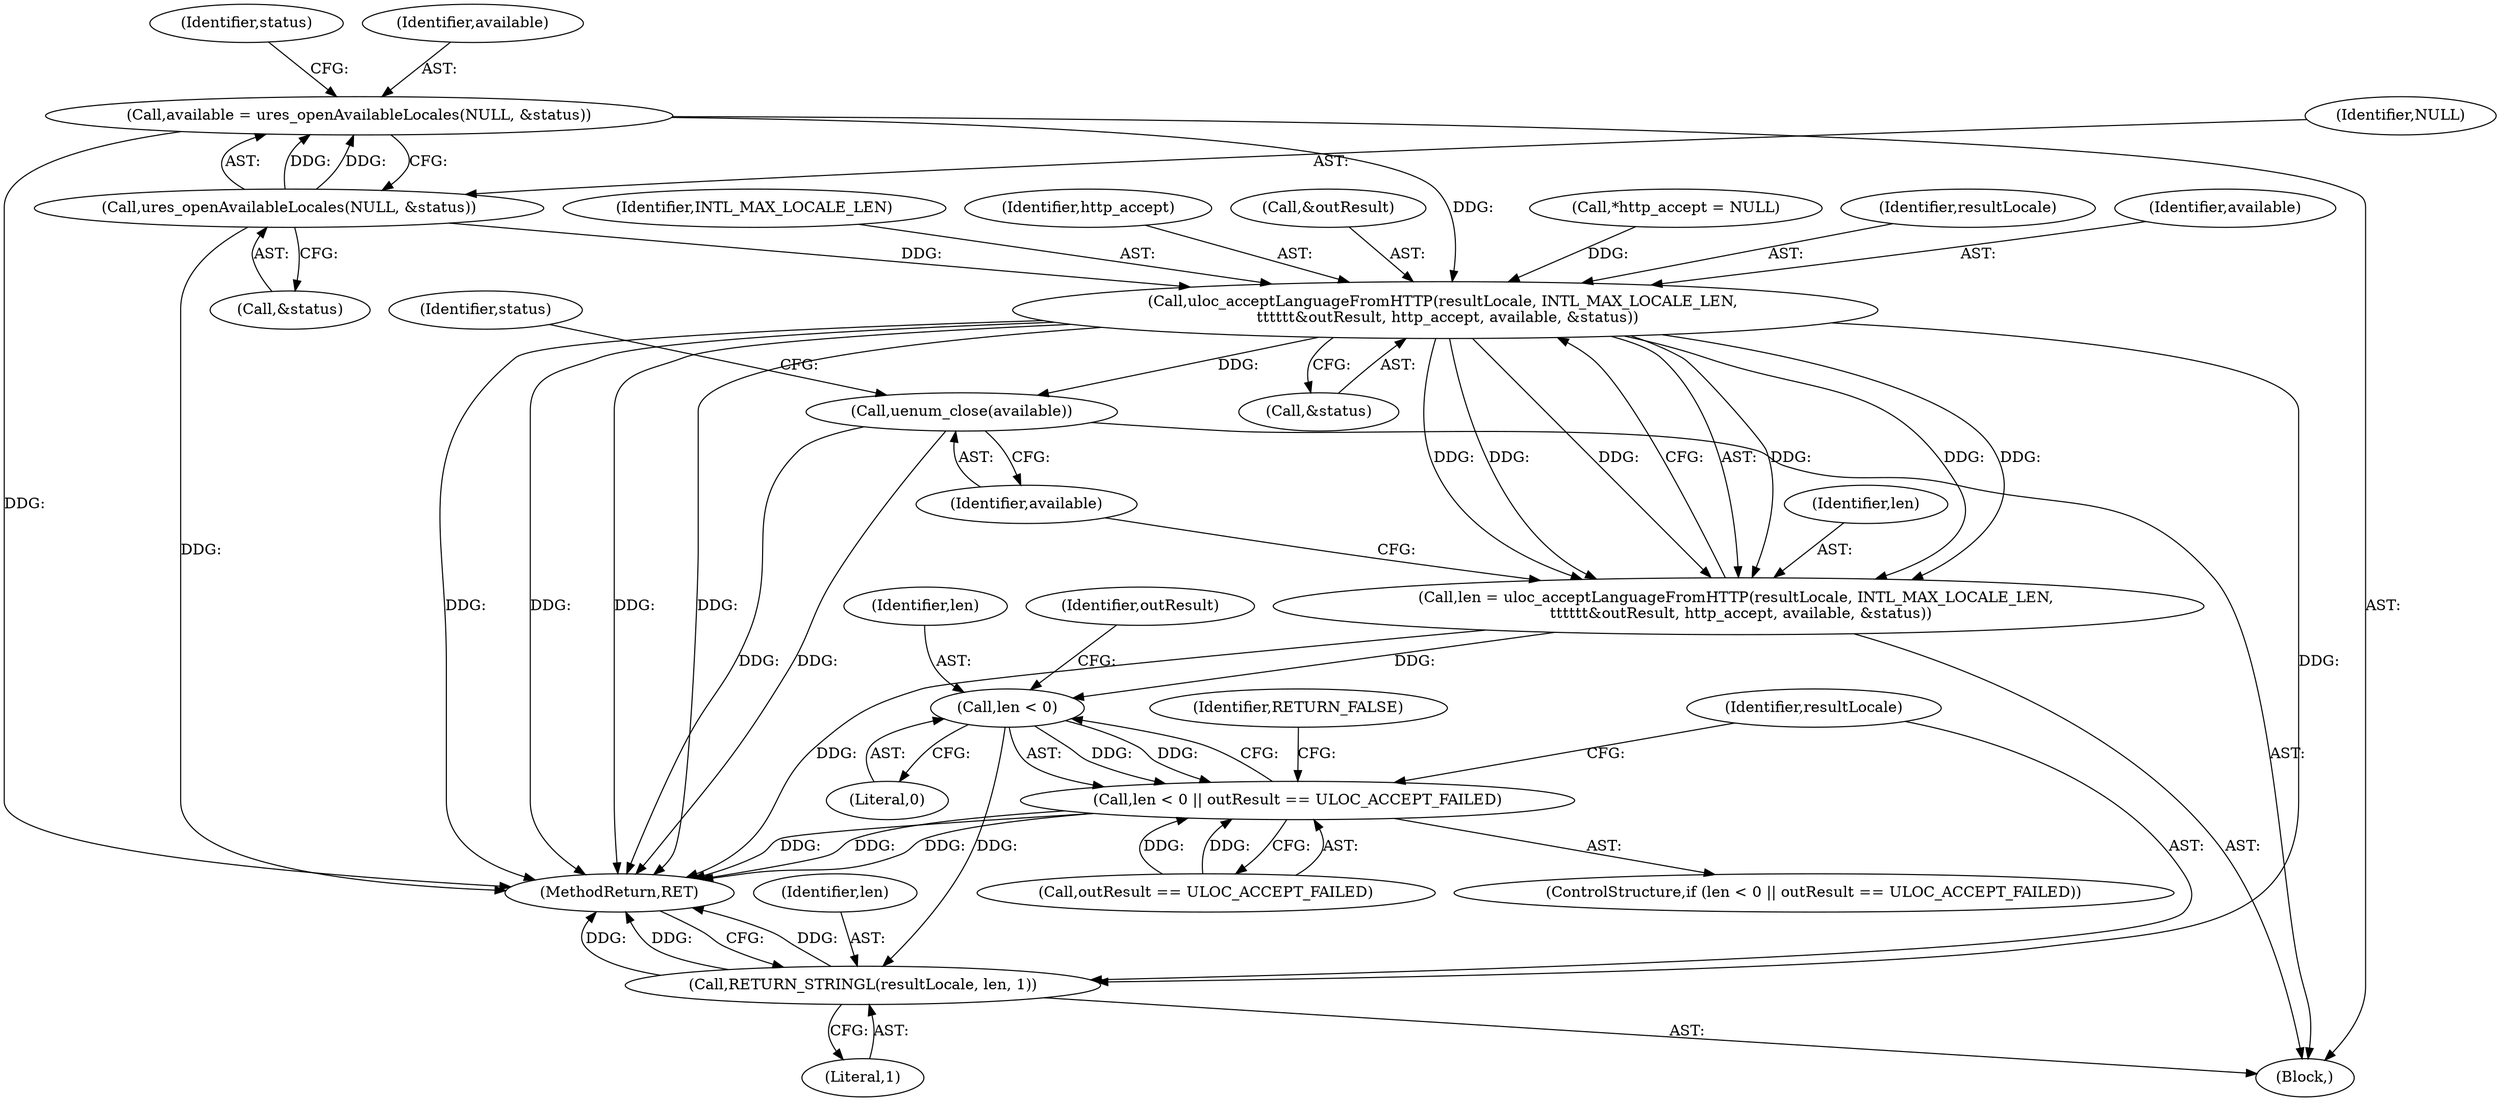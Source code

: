 digraph "1_php-src_97eff7eb57fc2320c267a949cffd622c38712484?w=1_12@API" {
"1000118" [label="(Call,available = ures_openAvailableLocales(NULL, &status))"];
"1000120" [label="(Call,ures_openAvailableLocales(NULL, &status))"];
"1000129" [label="(Call,uloc_acceptLanguageFromHTTP(resultLocale, INTL_MAX_LOCALE_LEN, \n \t\t\t\t\t\t&outResult, http_accept, available, &status))"];
"1000127" [label="(Call,len = uloc_acceptLanguageFromHTTP(resultLocale, INTL_MAX_LOCALE_LEN, \n \t\t\t\t\t\t&outResult, http_accept, available, &status))"];
"1000145" [label="(Call,len < 0)"];
"1000144" [label="(Call,len < 0 || outResult == ULOC_ACCEPT_FAILED)"];
"1000153" [label="(Call,RETURN_STRINGL(resultLocale, len, 1))"];
"1000138" [label="(Call,uenum_close(available))"];
"1000130" [label="(Identifier,resultLocale)"];
"1000125" [label="(Identifier,status)"];
"1000102" [label="(Block,)"];
"1000138" [label="(Call,uenum_close(available))"];
"1000145" [label="(Call,len < 0)"];
"1000157" [label="(MethodReturn,RET)"];
"1000136" [label="(Call,&status)"];
"1000120" [label="(Call,ures_openAvailableLocales(NULL, &status))"];
"1000144" [label="(Call,len < 0 || outResult == ULOC_ACCEPT_FAILED)"];
"1000127" [label="(Call,len = uloc_acceptLanguageFromHTTP(resultLocale, INTL_MAX_LOCALE_LEN, \n \t\t\t\t\t\t&outResult, http_accept, available, &status))"];
"1000119" [label="(Identifier,available)"];
"1000118" [label="(Call,available = ures_openAvailableLocales(NULL, &status))"];
"1000141" [label="(Identifier,status)"];
"1000135" [label="(Identifier,available)"];
"1000129" [label="(Call,uloc_acceptLanguageFromHTTP(resultLocale, INTL_MAX_LOCALE_LEN, \n \t\t\t\t\t\t&outResult, http_accept, available, &status))"];
"1000147" [label="(Literal,0)"];
"1000156" [label="(Literal,1)"];
"1000131" [label="(Identifier,INTL_MAX_LOCALE_LEN)"];
"1000152" [label="(Identifier,RETURN_FALSE)"];
"1000128" [label="(Identifier,len)"];
"1000149" [label="(Identifier,outResult)"];
"1000134" [label="(Identifier,http_accept)"];
"1000148" [label="(Call,outResult == ULOC_ACCEPT_FAILED)"];
"1000139" [label="(Identifier,available)"];
"1000122" [label="(Call,&status)"];
"1000154" [label="(Identifier,resultLocale)"];
"1000143" [label="(ControlStructure,if (len < 0 || outResult == ULOC_ACCEPT_FAILED))"];
"1000155" [label="(Identifier,len)"];
"1000146" [label="(Identifier,len)"];
"1000132" [label="(Call,&outResult)"];
"1000153" [label="(Call,RETURN_STRINGL(resultLocale, len, 1))"];
"1000105" [label="(Call,*http_accept = NULL)"];
"1000121" [label="(Identifier,NULL)"];
"1000118" -> "1000102"  [label="AST: "];
"1000118" -> "1000120"  [label="CFG: "];
"1000119" -> "1000118"  [label="AST: "];
"1000120" -> "1000118"  [label="AST: "];
"1000125" -> "1000118"  [label="CFG: "];
"1000118" -> "1000157"  [label="DDG: "];
"1000120" -> "1000118"  [label="DDG: "];
"1000120" -> "1000118"  [label="DDG: "];
"1000118" -> "1000129"  [label="DDG: "];
"1000120" -> "1000122"  [label="CFG: "];
"1000121" -> "1000120"  [label="AST: "];
"1000122" -> "1000120"  [label="AST: "];
"1000120" -> "1000157"  [label="DDG: "];
"1000120" -> "1000129"  [label="DDG: "];
"1000129" -> "1000127"  [label="AST: "];
"1000129" -> "1000136"  [label="CFG: "];
"1000130" -> "1000129"  [label="AST: "];
"1000131" -> "1000129"  [label="AST: "];
"1000132" -> "1000129"  [label="AST: "];
"1000134" -> "1000129"  [label="AST: "];
"1000135" -> "1000129"  [label="AST: "];
"1000136" -> "1000129"  [label="AST: "];
"1000127" -> "1000129"  [label="CFG: "];
"1000129" -> "1000157"  [label="DDG: "];
"1000129" -> "1000157"  [label="DDG: "];
"1000129" -> "1000157"  [label="DDG: "];
"1000129" -> "1000157"  [label="DDG: "];
"1000129" -> "1000127"  [label="DDG: "];
"1000129" -> "1000127"  [label="DDG: "];
"1000129" -> "1000127"  [label="DDG: "];
"1000129" -> "1000127"  [label="DDG: "];
"1000129" -> "1000127"  [label="DDG: "];
"1000129" -> "1000127"  [label="DDG: "];
"1000105" -> "1000129"  [label="DDG: "];
"1000129" -> "1000138"  [label="DDG: "];
"1000129" -> "1000153"  [label="DDG: "];
"1000127" -> "1000102"  [label="AST: "];
"1000128" -> "1000127"  [label="AST: "];
"1000139" -> "1000127"  [label="CFG: "];
"1000127" -> "1000157"  [label="DDG: "];
"1000127" -> "1000145"  [label="DDG: "];
"1000145" -> "1000144"  [label="AST: "];
"1000145" -> "1000147"  [label="CFG: "];
"1000146" -> "1000145"  [label="AST: "];
"1000147" -> "1000145"  [label="AST: "];
"1000149" -> "1000145"  [label="CFG: "];
"1000144" -> "1000145"  [label="CFG: "];
"1000145" -> "1000144"  [label="DDG: "];
"1000145" -> "1000144"  [label="DDG: "];
"1000145" -> "1000153"  [label="DDG: "];
"1000144" -> "1000143"  [label="AST: "];
"1000144" -> "1000148"  [label="CFG: "];
"1000148" -> "1000144"  [label="AST: "];
"1000152" -> "1000144"  [label="CFG: "];
"1000154" -> "1000144"  [label="CFG: "];
"1000144" -> "1000157"  [label="DDG: "];
"1000144" -> "1000157"  [label="DDG: "];
"1000144" -> "1000157"  [label="DDG: "];
"1000148" -> "1000144"  [label="DDG: "];
"1000148" -> "1000144"  [label="DDG: "];
"1000153" -> "1000102"  [label="AST: "];
"1000153" -> "1000156"  [label="CFG: "];
"1000154" -> "1000153"  [label="AST: "];
"1000155" -> "1000153"  [label="AST: "];
"1000156" -> "1000153"  [label="AST: "];
"1000157" -> "1000153"  [label="CFG: "];
"1000153" -> "1000157"  [label="DDG: "];
"1000153" -> "1000157"  [label="DDG: "];
"1000153" -> "1000157"  [label="DDG: "];
"1000138" -> "1000102"  [label="AST: "];
"1000138" -> "1000139"  [label="CFG: "];
"1000139" -> "1000138"  [label="AST: "];
"1000141" -> "1000138"  [label="CFG: "];
"1000138" -> "1000157"  [label="DDG: "];
"1000138" -> "1000157"  [label="DDG: "];
}
